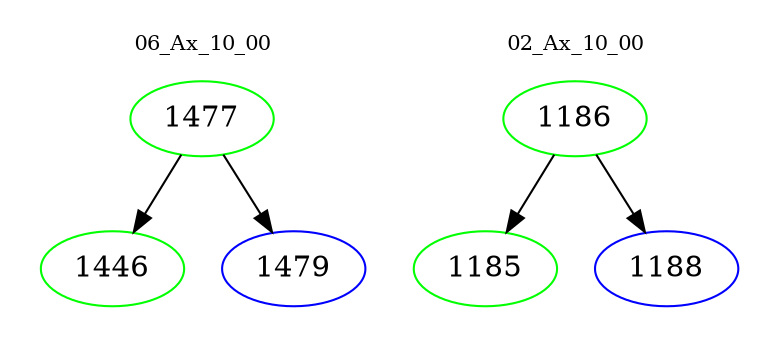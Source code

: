 digraph{
subgraph cluster_0 {
color = white
label = "06_Ax_10_00";
fontsize=10;
T0_1477 [label="1477", color="green"]
T0_1477 -> T0_1446 [color="black"]
T0_1446 [label="1446", color="green"]
T0_1477 -> T0_1479 [color="black"]
T0_1479 [label="1479", color="blue"]
}
subgraph cluster_1 {
color = white
label = "02_Ax_10_00";
fontsize=10;
T1_1186 [label="1186", color="green"]
T1_1186 -> T1_1185 [color="black"]
T1_1185 [label="1185", color="green"]
T1_1186 -> T1_1188 [color="black"]
T1_1188 [label="1188", color="blue"]
}
}
